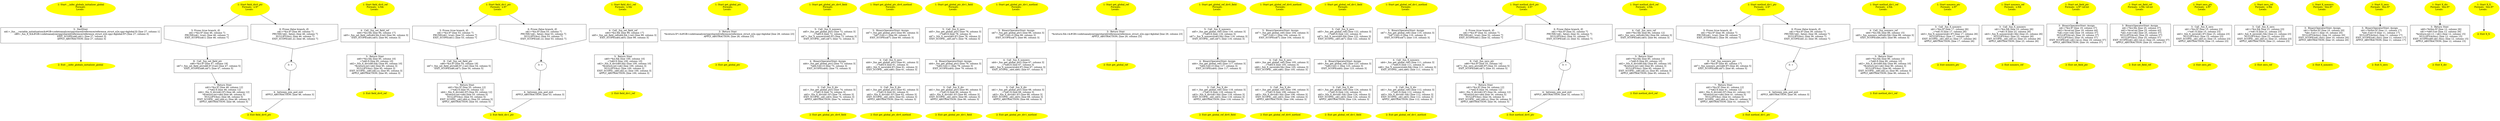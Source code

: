 /* @generated */
digraph cfg {
"__infer_globals_initializer_global.bdc08c089842ce08b974b22a75daf78e_1" [label="1: Start __infer_globals_initializer_global\nFormals: \nLocals:  \n  " color=yellow style=filled]
	

	 "__infer_globals_initializer_global.bdc08c089842ce08b974b22a75daf78e_1" -> "__infer_globals_initializer_global.bdc08c089842ce08b974b22a75daf78e_3" ;
"__infer_globals_initializer_global.bdc08c089842ce08b974b22a75daf78e_2" [label="2: Exit __infer_globals_initializer_global \n  " color=yellow style=filled]
	

"__infer_globals_initializer_global.bdc08c089842ce08b974b22a75daf78e_3" [label="3:  DeclStmt \n   n$1=_fun___variable_initialization(&#GB<codetoanalyze/cpp/shared/reference/reference_struct_e2e.cpp>$global:X) [line 27, column 1]\n  n$0=_fun_X_X(&#GB<codetoanalyze/cpp/shared/reference/reference_struct_e2e.cpp>$global:X*) [line 27, column 3]\n  EXIT_SCOPE(n$0,n$1); [line 27, column 3]\n  APPLY_ABSTRACTION; [line 27, column 3]\n " shape="box"]
	

	 "__infer_globals_initializer_global.bdc08c089842ce08b974b22a75daf78e_3" -> "__infer_globals_initializer_global.bdc08c089842ce08b974b22a75daf78e_2" ;
"field_div0_ptr(class X)#2555781581744357321.6b797bfc0b5ae2232a6e90651b2c1e32_1" [label="1: Start field_div0_ptr\nFormals:  x:X*\nLocals:  \n  " color=yellow style=filled]
	

	 "field_div0_ptr(class X)#2555781581744357321.6b797bfc0b5ae2232a6e90651b2c1e32_1" -> "field_div0_ptr(class X)#2555781581744357321.6b797bfc0b5ae2232a6e90651b2c1e32_5" ;
	 "field_div0_ptr(class X)#2555781581744357321.6b797bfc0b5ae2232a6e90651b2c1e32_1" -> "field_div0_ptr(class X)#2555781581744357321.6b797bfc0b5ae2232a6e90651b2c1e32_6" ;
"field_div0_ptr(class X)#2555781581744357321.6b797bfc0b5ae2232a6e90651b2c1e32_2" [label="2: Exit field_div0_ptr \n  " color=yellow style=filled]
	

"field_div0_ptr(class X)#2555781581744357321.6b797bfc0b5ae2232a6e90651b2c1e32_3" [label="3: + \n  " ]
	

	 "field_div0_ptr(class X)#2555781581744357321.6b797bfc0b5ae2232a6e90651b2c1e32_3" -> "field_div0_ptr(class X)#2555781581744357321.6b797bfc0b5ae2232a6e90651b2c1e32_4" ;
"field_div0_ptr(class X)#2555781581744357321.6b797bfc0b5ae2232a6e90651b2c1e32_4" [label="4:  between_join_and_exit \n   APPLY_ABSTRACTION; [line 46, column 3]\n " shape="box"]
	

	 "field_div0_ptr(class X)#2555781581744357321.6b797bfc0b5ae2232a6e90651b2c1e32_4" -> "field_div0_ptr(class X)#2555781581744357321.6b797bfc0b5ae2232a6e90651b2c1e32_2" ;
"field_div0_ptr(class X)#2555781581744357321.6b797bfc0b5ae2232a6e90651b2c1e32_5" [label="5: Prune (true branch, if) \n   n$1=*&x:X* [line 46, column 7]\n  PRUNE(n$1, true); [line 46, column 7]\n  EXIT_SCOPE(n$1); [line 46, column 7]\n " shape="invhouse"]
	

	 "field_div0_ptr(class X)#2555781581744357321.6b797bfc0b5ae2232a6e90651b2c1e32_5" -> "field_div0_ptr(class X)#2555781581744357321.6b797bfc0b5ae2232a6e90651b2c1e32_8" ;
"field_div0_ptr(class X)#2555781581744357321.6b797bfc0b5ae2232a6e90651b2c1e32_6" [label="6: Prune (false branch, if) \n   n$1=*&x:X* [line 46, column 7]\n  PRUNE(!n$1, false); [line 46, column 7]\n  NULLIFY(&x); [line 46, column 7]\n  EXIT_SCOPE(n$1,x); [line 46, column 7]\n " shape="invhouse"]
	

	 "field_div0_ptr(class X)#2555781581744357321.6b797bfc0b5ae2232a6e90651b2c1e32_6" -> "field_div0_ptr(class X)#2555781581744357321.6b797bfc0b5ae2232a6e90651b2c1e32_3" ;
"field_div0_ptr(class X)#2555781581744357321.6b797bfc0b5ae2232a6e90651b2c1e32_7" [label="7:  Return Stmt \n   n$2=*&x:X* [line 48, column 12]\n  _=*n$2:X [line 48, column 12]\n  n$4=_fun_X_div(n$2:X*) [line 48, column 12]\n  *&return:int=n$4 [line 48, column 5]\n  NULLIFY(&x); [line 48, column 5]\n  EXIT_SCOPE(_,n$2,n$4,x); [line 48, column 5]\n  APPLY_ABSTRACTION; [line 48, column 5]\n " shape="box"]
	

	 "field_div0_ptr(class X)#2555781581744357321.6b797bfc0b5ae2232a6e90651b2c1e32_7" -> "field_div0_ptr(class X)#2555781581744357321.6b797bfc0b5ae2232a6e90651b2c1e32_2" ;
"field_div0_ptr(class X)#2555781581744357321.6b797bfc0b5ae2232a6e90651b2c1e32_8" [label="8:  Call _fun_set_field_ptr \n   n$6=*&x:X* [line 47, column 19]\n  n$7=_fun_set_field_ptr(n$6:X*,0:int) [line 47, column 5]\n  EXIT_SCOPE(n$6,n$7); [line 47, column 5]\n " shape="box"]
	

	 "field_div0_ptr(class X)#2555781581744357321.6b797bfc0b5ae2232a6e90651b2c1e32_8" -> "field_div0_ptr(class X)#2555781581744357321.6b797bfc0b5ae2232a6e90651b2c1e32_7" ;
"field_div0_ref#11723804822630548942.b7eb5245bed0a75cdc2d181e5af92008_1" [label="1: Start field_div0_ref\nFormals:  x:X&\nLocals:  \n  " color=yellow style=filled]
	

	 "field_div0_ref#11723804822630548942.b7eb5245bed0a75cdc2d181e5af92008_1" -> "field_div0_ref#11723804822630548942.b7eb5245bed0a75cdc2d181e5af92008_4" ;
"field_div0_ref#11723804822630548942.b7eb5245bed0a75cdc2d181e5af92008_2" [label="2: Exit field_div0_ref \n  " color=yellow style=filled]
	

"field_div0_ref#11723804822630548942.b7eb5245bed0a75cdc2d181e5af92008_3" [label="3:  Return Stmt \n   n$0=*&x:X& [line 95, column 10]\n  _=*n$0:X [line 95, column 10]\n  n$2=_fun_X_div(n$0:X&) [line 95, column 10]\n  *&return:int=n$2 [line 95, column 3]\n  NULLIFY(&x); [line 95, column 3]\n  EXIT_SCOPE(_,n$0,n$2,x); [line 95, column 3]\n  APPLY_ABSTRACTION; [line 95, column 3]\n " shape="box"]
	

	 "field_div0_ref#11723804822630548942.b7eb5245bed0a75cdc2d181e5af92008_3" -> "field_div0_ref#11723804822630548942.b7eb5245bed0a75cdc2d181e5af92008_2" ;
"field_div0_ref#11723804822630548942.b7eb5245bed0a75cdc2d181e5af92008_4" [label="4:  Call _fun_set_field_ref \n   n$4=*&x:X& [line 94, column 17]\n  n$5=_fun_set_field_ref(n$4:X&,0:int) [line 94, column 3]\n  EXIT_SCOPE(n$4,n$5); [line 94, column 3]\n " shape="box"]
	

	 "field_div0_ref#11723804822630548942.b7eb5245bed0a75cdc2d181e5af92008_4" -> "field_div0_ref#11723804822630548942.b7eb5245bed0a75cdc2d181e5af92008_3" ;
"field_div1_ptr(class X)#10491775926176760544.81717de1848fc0d3e24eb39e45b574dd_1" [label="1: Start field_div1_ptr\nFormals:  x:X*\nLocals:  \n  " color=yellow style=filled]
	

	 "field_div1_ptr(class X)#10491775926176760544.81717de1848fc0d3e24eb39e45b574dd_1" -> "field_div1_ptr(class X)#10491775926176760544.81717de1848fc0d3e24eb39e45b574dd_5" ;
	 "field_div1_ptr(class X)#10491775926176760544.81717de1848fc0d3e24eb39e45b574dd_1" -> "field_div1_ptr(class X)#10491775926176760544.81717de1848fc0d3e24eb39e45b574dd_6" ;
"field_div1_ptr(class X)#10491775926176760544.81717de1848fc0d3e24eb39e45b574dd_2" [label="2: Exit field_div1_ptr \n  " color=yellow style=filled]
	

"field_div1_ptr(class X)#10491775926176760544.81717de1848fc0d3e24eb39e45b574dd_3" [label="3: + \n  " ]
	

	 "field_div1_ptr(class X)#10491775926176760544.81717de1848fc0d3e24eb39e45b574dd_3" -> "field_div1_ptr(class X)#10491775926176760544.81717de1848fc0d3e24eb39e45b574dd_4" ;
"field_div1_ptr(class X)#10491775926176760544.81717de1848fc0d3e24eb39e45b574dd_4" [label="4:  between_join_and_exit \n   APPLY_ABSTRACTION; [line 53, column 3]\n " shape="box"]
	

	 "field_div1_ptr(class X)#10491775926176760544.81717de1848fc0d3e24eb39e45b574dd_4" -> "field_div1_ptr(class X)#10491775926176760544.81717de1848fc0d3e24eb39e45b574dd_2" ;
"field_div1_ptr(class X)#10491775926176760544.81717de1848fc0d3e24eb39e45b574dd_5" [label="5: Prune (true branch, if) \n   n$1=*&x:X* [line 53, column 7]\n  PRUNE(n$1, true); [line 53, column 7]\n  EXIT_SCOPE(n$1); [line 53, column 7]\n " shape="invhouse"]
	

	 "field_div1_ptr(class X)#10491775926176760544.81717de1848fc0d3e24eb39e45b574dd_5" -> "field_div1_ptr(class X)#10491775926176760544.81717de1848fc0d3e24eb39e45b574dd_8" ;
"field_div1_ptr(class X)#10491775926176760544.81717de1848fc0d3e24eb39e45b574dd_6" [label="6: Prune (false branch, if) \n   n$1=*&x:X* [line 53, column 7]\n  PRUNE(!n$1, false); [line 53, column 7]\n  NULLIFY(&x); [line 53, column 7]\n  EXIT_SCOPE(n$1,x); [line 53, column 7]\n " shape="invhouse"]
	

	 "field_div1_ptr(class X)#10491775926176760544.81717de1848fc0d3e24eb39e45b574dd_6" -> "field_div1_ptr(class X)#10491775926176760544.81717de1848fc0d3e24eb39e45b574dd_3" ;
"field_div1_ptr(class X)#10491775926176760544.81717de1848fc0d3e24eb39e45b574dd_7" [label="7:  Return Stmt \n   n$2=*&x:X* [line 55, column 12]\n  _=*n$2:X [line 55, column 12]\n  n$4=_fun_X_div(n$2:X*) [line 55, column 12]\n  *&return:int=n$4 [line 55, column 5]\n  NULLIFY(&x); [line 55, column 5]\n  EXIT_SCOPE(_,n$2,n$4,x); [line 55, column 5]\n  APPLY_ABSTRACTION; [line 55, column 5]\n " shape="box"]
	

	 "field_div1_ptr(class X)#10491775926176760544.81717de1848fc0d3e24eb39e45b574dd_7" -> "field_div1_ptr(class X)#10491775926176760544.81717de1848fc0d3e24eb39e45b574dd_2" ;
"field_div1_ptr(class X)#10491775926176760544.81717de1848fc0d3e24eb39e45b574dd_8" [label="8:  Call _fun_set_field_ptr \n   n$6=*&x:X* [line 54, column 19]\n  n$7=_fun_set_field_ptr(n$6:X*,1:int) [line 54, column 5]\n  EXIT_SCOPE(n$6,n$7); [line 54, column 5]\n " shape="box"]
	

	 "field_div1_ptr(class X)#10491775926176760544.81717de1848fc0d3e24eb39e45b574dd_8" -> "field_div1_ptr(class X)#10491775926176760544.81717de1848fc0d3e24eb39e45b574dd_7" ;
"field_div1_ref#1499715418357335887.5b6e5f87301df1903e4a04faae98d6d5_1" [label="1: Start field_div1_ref\nFormals:  x:X&\nLocals:  \n  " color=yellow style=filled]
	

	 "field_div1_ref#1499715418357335887.5b6e5f87301df1903e4a04faae98d6d5_1" -> "field_div1_ref#1499715418357335887.5b6e5f87301df1903e4a04faae98d6d5_4" ;
"field_div1_ref#1499715418357335887.5b6e5f87301df1903e4a04faae98d6d5_2" [label="2: Exit field_div1_ref \n  " color=yellow style=filled]
	

"field_div1_ref#1499715418357335887.5b6e5f87301df1903e4a04faae98d6d5_3" [label="3:  Return Stmt \n   n$0=*&x:X& [line 100, column 10]\n  _=*n$0:X [line 100, column 10]\n  n$2=_fun_X_div(n$0:X&) [line 100, column 10]\n  *&return:int=n$2 [line 100, column 3]\n  NULLIFY(&x); [line 100, column 3]\n  EXIT_SCOPE(_,n$0,n$2,x); [line 100, column 3]\n  APPLY_ABSTRACTION; [line 100, column 3]\n " shape="box"]
	

	 "field_div1_ref#1499715418357335887.5b6e5f87301df1903e4a04faae98d6d5_3" -> "field_div1_ref#1499715418357335887.5b6e5f87301df1903e4a04faae98d6d5_2" ;
"field_div1_ref#1499715418357335887.5b6e5f87301df1903e4a04faae98d6d5_4" [label="4:  Call _fun_set_field_ref \n   n$4=*&x:X& [line 99, column 17]\n  n$5=_fun_set_field_ref(n$4:X&,1:int) [line 99, column 3]\n  EXIT_SCOPE(n$4,n$5); [line 99, column 3]\n " shape="box"]
	

	 "field_div1_ref#1499715418357335887.5b6e5f87301df1903e4a04faae98d6d5_4" -> "field_div1_ref#1499715418357335887.5b6e5f87301df1903e4a04faae98d6d5_3" ;
"get_global_ptr#6940583460992234632.3d4bb50869af20053c9b0c52091a0a39_1" [label="1: Start get_global_ptr\nFormals: \nLocals:  \n  " color=yellow style=filled]
	

	 "get_global_ptr#6940583460992234632.3d4bb50869af20053c9b0c52091a0a39_1" -> "get_global_ptr#6940583460992234632.3d4bb50869af20053c9b0c52091a0a39_3" ;
"get_global_ptr#6940583460992234632.3d4bb50869af20053c9b0c52091a0a39_2" [label="2: Exit get_global_ptr \n  " color=yellow style=filled]
	

"get_global_ptr#6940583460992234632.3d4bb50869af20053c9b0c52091a0a39_3" [label="3:  Return Stmt \n   *&return:X*=&#GB<codetoanalyze/cpp/shared/reference/reference_struct_e2e.cpp>$global [line 28, column 23]\n  APPLY_ABSTRACTION; [line 28, column 23]\n " shape="box"]
	

	 "get_global_ptr#6940583460992234632.3d4bb50869af20053c9b0c52091a0a39_3" -> "get_global_ptr#6940583460992234632.3d4bb50869af20053c9b0c52091a0a39_2" ;
"get_global_ptr_div0_field#8708891951617234281.85a5d13d32b9177abaa3c8c98323c45e_1" [label="1: Start get_global_ptr_div0_field\nFormals: \nLocals:  \n  " color=yellow style=filled]
	

	 "get_global_ptr_div0_field#8708891951617234281.85a5d13d32b9177abaa3c8c98323c45e_1" -> "get_global_ptr_div0_field#8708891951617234281.85a5d13d32b9177abaa3c8c98323c45e_5" ;
"get_global_ptr_div0_field#8708891951617234281.85a5d13d32b9177abaa3c8c98323c45e_2" [label="2: Exit get_global_ptr_div0_field \n  " color=yellow style=filled]
	

"get_global_ptr_div0_field#8708891951617234281.85a5d13d32b9177abaa3c8c98323c45e_3" [label="3:  Call _fun_X_div \n   n$1=_fun_get_global_ptr() [line 74, column 3]\n  _=*n$1:X [line 74, column 3]\n  n$3=_fun_X_div(n$1:X*) [line 74, column 3]\n  EXIT_SCOPE(_,n$1,n$3); [line 74, column 3]\n  APPLY_ABSTRACTION; [line 74, column 3]\n " shape="box"]
	

	 "get_global_ptr_div0_field#8708891951617234281.85a5d13d32b9177abaa3c8c98323c45e_3" -> "get_global_ptr_div0_field#8708891951617234281.85a5d13d32b9177abaa3c8c98323c45e_2" ;
"get_global_ptr_div0_field#8708891951617234281.85a5d13d32b9177abaa3c8c98323c45e_4" [label="4:  BinaryOperatorStmt: Assign \n   n$4=_fun_get_global_ptr() [line 73, column 3]\n  *n$4.f:int=0 [line 73, column 3]\n  EXIT_SCOPE(n$4); [line 73, column 3]\n " shape="box"]
	

	 "get_global_ptr_div0_field#8708891951617234281.85a5d13d32b9177abaa3c8c98323c45e_4" -> "get_global_ptr_div0_field#8708891951617234281.85a5d13d32b9177abaa3c8c98323c45e_3" ;
"get_global_ptr_div0_field#8708891951617234281.85a5d13d32b9177abaa3c8c98323c45e_5" [label="5:  Call _fun_X_nonzero \n   n$5=_fun_get_global_ptr() [line 72, column 3]\n  _=*n$5:X [line 72, column 3]\n  n$7=_fun_X_nonzero(n$5:X*) [line 72, column 3]\n  EXIT_SCOPE(_,n$5,n$7); [line 72, column 3]\n " shape="box"]
	

	 "get_global_ptr_div0_field#8708891951617234281.85a5d13d32b9177abaa3c8c98323c45e_5" -> "get_global_ptr_div0_field#8708891951617234281.85a5d13d32b9177abaa3c8c98323c45e_4" ;
"get_global_ptr_div0_method#6868600075123047675.d796dd8227b55f7d5d2ba2c1a06183dd_1" [label="1: Start get_global_ptr_div0_method\nFormals: \nLocals:  \n  " color=yellow style=filled]
	

	 "get_global_ptr_div0_method#6868600075123047675.d796dd8227b55f7d5d2ba2c1a06183dd_1" -> "get_global_ptr_div0_method#6868600075123047675.d796dd8227b55f7d5d2ba2c1a06183dd_5" ;
"get_global_ptr_div0_method#6868600075123047675.d796dd8227b55f7d5d2ba2c1a06183dd_2" [label="2: Exit get_global_ptr_div0_method \n  " color=yellow style=filled]
	

"get_global_ptr_div0_method#6868600075123047675.d796dd8227b55f7d5d2ba2c1a06183dd_3" [label="3:  Call _fun_X_div \n   n$1=_fun_get_global_ptr() [line 62, column 3]\n  _=*n$1:X [line 62, column 3]\n  n$3=_fun_X_div(n$1:X*) [line 62, column 3]\n  EXIT_SCOPE(_,n$1,n$3); [line 62, column 3]\n  APPLY_ABSTRACTION; [line 62, column 3]\n " shape="box"]
	

	 "get_global_ptr_div0_method#6868600075123047675.d796dd8227b55f7d5d2ba2c1a06183dd_3" -> "get_global_ptr_div0_method#6868600075123047675.d796dd8227b55f7d5d2ba2c1a06183dd_2" ;
"get_global_ptr_div0_method#6868600075123047675.d796dd8227b55f7d5d2ba2c1a06183dd_4" [label="4:  Call _fun_X_zero \n   n$4=_fun_get_global_ptr() [line 61, column 3]\n  _=*n$4:X [line 61, column 3]\n  n$6=_fun_X_zero(n$4:X*) [line 61, column 3]\n  EXIT_SCOPE(_,n$4,n$6); [line 61, column 3]\n " shape="box"]
	

	 "get_global_ptr_div0_method#6868600075123047675.d796dd8227b55f7d5d2ba2c1a06183dd_4" -> "get_global_ptr_div0_method#6868600075123047675.d796dd8227b55f7d5d2ba2c1a06183dd_3" ;
"get_global_ptr_div0_method#6868600075123047675.d796dd8227b55f7d5d2ba2c1a06183dd_5" [label="5:  BinaryOperatorStmt: Assign \n   n$7=_fun_get_global_ptr() [line 60, column 3]\n  *n$7.f:int=1 [line 60, column 3]\n  EXIT_SCOPE(n$7); [line 60, column 3]\n " shape="box"]
	

	 "get_global_ptr_div0_method#6868600075123047675.d796dd8227b55f7d5d2ba2c1a06183dd_5" -> "get_global_ptr_div0_method#6868600075123047675.d796dd8227b55f7d5d2ba2c1a06183dd_4" ;
"get_global_ptr_div1_field#6744083307199058304.94ebaff789d09fecbd24e3f8bfd75e70_1" [label="1: Start get_global_ptr_div1_field\nFormals: \nLocals:  \n  " color=yellow style=filled]
	

	 "get_global_ptr_div1_field#6744083307199058304.94ebaff789d09fecbd24e3f8bfd75e70_1" -> "get_global_ptr_div1_field#6744083307199058304.94ebaff789d09fecbd24e3f8bfd75e70_5" ;
"get_global_ptr_div1_field#6744083307199058304.94ebaff789d09fecbd24e3f8bfd75e70_2" [label="2: Exit get_global_ptr_div1_field \n  " color=yellow style=filled]
	

"get_global_ptr_div1_field#6744083307199058304.94ebaff789d09fecbd24e3f8bfd75e70_3" [label="3:  Call _fun_X_div \n   n$1=_fun_get_global_ptr() [line 80, column 3]\n  _=*n$1:X [line 80, column 3]\n  n$3=_fun_X_div(n$1:X*) [line 80, column 3]\n  EXIT_SCOPE(_,n$1,n$3); [line 80, column 3]\n  APPLY_ABSTRACTION; [line 80, column 3]\n " shape="box"]
	

	 "get_global_ptr_div1_field#6744083307199058304.94ebaff789d09fecbd24e3f8bfd75e70_3" -> "get_global_ptr_div1_field#6744083307199058304.94ebaff789d09fecbd24e3f8bfd75e70_2" ;
"get_global_ptr_div1_field#6744083307199058304.94ebaff789d09fecbd24e3f8bfd75e70_4" [label="4:  BinaryOperatorStmt: Assign \n   n$4=_fun_get_global_ptr() [line 79, column 3]\n  *n$4.f:int=1 [line 79, column 3]\n  EXIT_SCOPE(n$4); [line 79, column 3]\n " shape="box"]
	

	 "get_global_ptr_div1_field#6744083307199058304.94ebaff789d09fecbd24e3f8bfd75e70_4" -> "get_global_ptr_div1_field#6744083307199058304.94ebaff789d09fecbd24e3f8bfd75e70_3" ;
"get_global_ptr_div1_field#6744083307199058304.94ebaff789d09fecbd24e3f8bfd75e70_5" [label="5:  Call _fun_X_zero \n   n$5=_fun_get_global_ptr() [line 78, column 3]\n  _=*n$5:X [line 78, column 3]\n  n$7=_fun_X_zero(n$5:X*) [line 78, column 3]\n  EXIT_SCOPE(_,n$5,n$7); [line 78, column 3]\n " shape="box"]
	

	 "get_global_ptr_div1_field#6744083307199058304.94ebaff789d09fecbd24e3f8bfd75e70_5" -> "get_global_ptr_div1_field#6744083307199058304.94ebaff789d09fecbd24e3f8bfd75e70_4" ;
"get_global_ptr_div1_method#13320237176965265316.b7b17bcc9c036a753453d67e3683d764_1" [label="1: Start get_global_ptr_div1_method\nFormals: \nLocals:  \n  " color=yellow style=filled]
	

	 "get_global_ptr_div1_method#13320237176965265316.b7b17bcc9c036a753453d67e3683d764_1" -> "get_global_ptr_div1_method#13320237176965265316.b7b17bcc9c036a753453d67e3683d764_5" ;
"get_global_ptr_div1_method#13320237176965265316.b7b17bcc9c036a753453d67e3683d764_2" [label="2: Exit get_global_ptr_div1_method \n  " color=yellow style=filled]
	

"get_global_ptr_div1_method#13320237176965265316.b7b17bcc9c036a753453d67e3683d764_3" [label="3:  Call _fun_X_div \n   n$1=_fun_get_global_ptr() [line 68, column 3]\n  _=*n$1:X [line 68, column 3]\n  n$3=_fun_X_div(n$1:X*) [line 68, column 3]\n  EXIT_SCOPE(_,n$1,n$3); [line 68, column 3]\n  APPLY_ABSTRACTION; [line 68, column 3]\n " shape="box"]
	

	 "get_global_ptr_div1_method#13320237176965265316.b7b17bcc9c036a753453d67e3683d764_3" -> "get_global_ptr_div1_method#13320237176965265316.b7b17bcc9c036a753453d67e3683d764_2" ;
"get_global_ptr_div1_method#13320237176965265316.b7b17bcc9c036a753453d67e3683d764_4" [label="4:  Call _fun_X_nonzero \n   n$4=_fun_get_global_ptr() [line 67, column 3]\n  _=*n$4:X [line 67, column 3]\n  n$6=_fun_X_nonzero(n$4:X*) [line 67, column 3]\n  EXIT_SCOPE(_,n$4,n$6); [line 67, column 3]\n " shape="box"]
	

	 "get_global_ptr_div1_method#13320237176965265316.b7b17bcc9c036a753453d67e3683d764_4" -> "get_global_ptr_div1_method#13320237176965265316.b7b17bcc9c036a753453d67e3683d764_3" ;
"get_global_ptr_div1_method#13320237176965265316.b7b17bcc9c036a753453d67e3683d764_5" [label="5:  BinaryOperatorStmt: Assign \n   n$7=_fun_get_global_ptr() [line 66, column 3]\n  *n$7.f:int=0 [line 66, column 3]\n  EXIT_SCOPE(n$7); [line 66, column 3]\n " shape="box"]
	

	 "get_global_ptr_div1_method#13320237176965265316.b7b17bcc9c036a753453d67e3683d764_5" -> "get_global_ptr_div1_method#13320237176965265316.b7b17bcc9c036a753453d67e3683d764_4" ;
"get_global_ref#16631994563311505709.c5518847f25d69c08bc2da87c0d94d1b_1" [label="1: Start get_global_ref\nFormals: \nLocals:  \n  " color=yellow style=filled]
	

	 "get_global_ref#16631994563311505709.c5518847f25d69c08bc2da87c0d94d1b_1" -> "get_global_ref#16631994563311505709.c5518847f25d69c08bc2da87c0d94d1b_3" ;
"get_global_ref#16631994563311505709.c5518847f25d69c08bc2da87c0d94d1b_2" [label="2: Exit get_global_ref \n  " color=yellow style=filled]
	

"get_global_ref#16631994563311505709.c5518847f25d69c08bc2da87c0d94d1b_3" [label="3:  Return Stmt \n   *&return:X&=&#GB<codetoanalyze/cpp/shared/reference/reference_struct_e2e.cpp>$global [line 29, column 23]\n  APPLY_ABSTRACTION; [line 29, column 23]\n " shape="box"]
	

	 "get_global_ref#16631994563311505709.c5518847f25d69c08bc2da87c0d94d1b_3" -> "get_global_ref#16631994563311505709.c5518847f25d69c08bc2da87c0d94d1b_2" ;
"get_global_ref_div0_field#9894336115642083138.99dfafa929e6446e06064af81022e228_1" [label="1: Start get_global_ref_div0_field\nFormals: \nLocals:  \n  " color=yellow style=filled]
	

	 "get_global_ref_div0_field#9894336115642083138.99dfafa929e6446e06064af81022e228_1" -> "get_global_ref_div0_field#9894336115642083138.99dfafa929e6446e06064af81022e228_5" ;
"get_global_ref_div0_field#9894336115642083138.99dfafa929e6446e06064af81022e228_2" [label="2: Exit get_global_ref_div0_field \n  " color=yellow style=filled]
	

"get_global_ref_div0_field#9894336115642083138.99dfafa929e6446e06064af81022e228_3" [label="3:  Call _fun_X_div \n   n$1=_fun_get_global_ref() [line 118, column 3]\n  _=*n$1:X [line 118, column 3]\n  n$3=_fun_X_div(n$1:X&) [line 118, column 3]\n  EXIT_SCOPE(_,n$1,n$3); [line 118, column 3]\n  APPLY_ABSTRACTION; [line 118, column 3]\n " shape="box"]
	

	 "get_global_ref_div0_field#9894336115642083138.99dfafa929e6446e06064af81022e228_3" -> "get_global_ref_div0_field#9894336115642083138.99dfafa929e6446e06064af81022e228_2" ;
"get_global_ref_div0_field#9894336115642083138.99dfafa929e6446e06064af81022e228_4" [label="4:  BinaryOperatorStmt: Assign \n   n$4=_fun_get_global_ref() [line 117, column 3]\n  *n$4.f:int=0 [line 117, column 3]\n  EXIT_SCOPE(n$4); [line 117, column 3]\n " shape="box"]
	

	 "get_global_ref_div0_field#9894336115642083138.99dfafa929e6446e06064af81022e228_4" -> "get_global_ref_div0_field#9894336115642083138.99dfafa929e6446e06064af81022e228_3" ;
"get_global_ref_div0_field#9894336115642083138.99dfafa929e6446e06064af81022e228_5" [label="5:  Call _fun_X_nonzero \n   n$5=_fun_get_global_ref() [line 116, column 3]\n  _=*n$5:X [line 116, column 3]\n  n$7=_fun_X_nonzero(n$5:X&) [line 116, column 3]\n  EXIT_SCOPE(_,n$5,n$7); [line 116, column 3]\n " shape="box"]
	

	 "get_global_ref_div0_field#9894336115642083138.99dfafa929e6446e06064af81022e228_5" -> "get_global_ref_div0_field#9894336115642083138.99dfafa929e6446e06064af81022e228_4" ;
"get_global_ref_div0_method#4500024601676141702.703eacc20d3ff2ec6f40a78b62656e3a_1" [label="1: Start get_global_ref_div0_method\nFormals: \nLocals:  \n  " color=yellow style=filled]
	

	 "get_global_ref_div0_method#4500024601676141702.703eacc20d3ff2ec6f40a78b62656e3a_1" -> "get_global_ref_div0_method#4500024601676141702.703eacc20d3ff2ec6f40a78b62656e3a_5" ;
"get_global_ref_div0_method#4500024601676141702.703eacc20d3ff2ec6f40a78b62656e3a_2" [label="2: Exit get_global_ref_div0_method \n  " color=yellow style=filled]
	

"get_global_ref_div0_method#4500024601676141702.703eacc20d3ff2ec6f40a78b62656e3a_3" [label="3:  Call _fun_X_div \n   n$1=_fun_get_global_ref() [line 106, column 3]\n  _=*n$1:X [line 106, column 3]\n  n$3=_fun_X_div(n$1:X&) [line 106, column 3]\n  EXIT_SCOPE(_,n$1,n$3); [line 106, column 3]\n  APPLY_ABSTRACTION; [line 106, column 3]\n " shape="box"]
	

	 "get_global_ref_div0_method#4500024601676141702.703eacc20d3ff2ec6f40a78b62656e3a_3" -> "get_global_ref_div0_method#4500024601676141702.703eacc20d3ff2ec6f40a78b62656e3a_2" ;
"get_global_ref_div0_method#4500024601676141702.703eacc20d3ff2ec6f40a78b62656e3a_4" [label="4:  Call _fun_X_zero \n   n$4=_fun_get_global_ref() [line 105, column 3]\n  _=*n$4:X [line 105, column 3]\n  n$6=_fun_X_zero(n$4:X&) [line 105, column 3]\n  EXIT_SCOPE(_,n$4,n$6); [line 105, column 3]\n " shape="box"]
	

	 "get_global_ref_div0_method#4500024601676141702.703eacc20d3ff2ec6f40a78b62656e3a_4" -> "get_global_ref_div0_method#4500024601676141702.703eacc20d3ff2ec6f40a78b62656e3a_3" ;
"get_global_ref_div0_method#4500024601676141702.703eacc20d3ff2ec6f40a78b62656e3a_5" [label="5:  BinaryOperatorStmt: Assign \n   n$7=_fun_get_global_ref() [line 104, column 3]\n  *n$7.f:int=1 [line 104, column 3]\n  EXIT_SCOPE(n$7); [line 104, column 3]\n " shape="box"]
	

	 "get_global_ref_div0_method#4500024601676141702.703eacc20d3ff2ec6f40a78b62656e3a_5" -> "get_global_ref_div0_method#4500024601676141702.703eacc20d3ff2ec6f40a78b62656e3a_4" ;
"get_global_ref_div1_field#9400638526174087075.f2be9db8a45f6acda1c8ab83ffea2ce8_1" [label="1: Start get_global_ref_div1_field\nFormals: \nLocals:  \n  " color=yellow style=filled]
	

	 "get_global_ref_div1_field#9400638526174087075.f2be9db8a45f6acda1c8ab83ffea2ce8_1" -> "get_global_ref_div1_field#9400638526174087075.f2be9db8a45f6acda1c8ab83ffea2ce8_5" ;
"get_global_ref_div1_field#9400638526174087075.f2be9db8a45f6acda1c8ab83ffea2ce8_2" [label="2: Exit get_global_ref_div1_field \n  " color=yellow style=filled]
	

"get_global_ref_div1_field#9400638526174087075.f2be9db8a45f6acda1c8ab83ffea2ce8_3" [label="3:  Call _fun_X_div \n   n$1=_fun_get_global_ref() [line 124, column 3]\n  _=*n$1:X [line 124, column 3]\n  n$3=_fun_X_div(n$1:X&) [line 124, column 3]\n  EXIT_SCOPE(_,n$1,n$3); [line 124, column 3]\n  APPLY_ABSTRACTION; [line 124, column 3]\n " shape="box"]
	

	 "get_global_ref_div1_field#9400638526174087075.f2be9db8a45f6acda1c8ab83ffea2ce8_3" -> "get_global_ref_div1_field#9400638526174087075.f2be9db8a45f6acda1c8ab83ffea2ce8_2" ;
"get_global_ref_div1_field#9400638526174087075.f2be9db8a45f6acda1c8ab83ffea2ce8_4" [label="4:  BinaryOperatorStmt: Assign \n   n$4=_fun_get_global_ref() [line 123, column 3]\n  *n$4.f:int=1 [line 123, column 3]\n  EXIT_SCOPE(n$4); [line 123, column 3]\n " shape="box"]
	

	 "get_global_ref_div1_field#9400638526174087075.f2be9db8a45f6acda1c8ab83ffea2ce8_4" -> "get_global_ref_div1_field#9400638526174087075.f2be9db8a45f6acda1c8ab83ffea2ce8_3" ;
"get_global_ref_div1_field#9400638526174087075.f2be9db8a45f6acda1c8ab83ffea2ce8_5" [label="5:  Call _fun_X_zero \n   n$5=_fun_get_global_ref() [line 122, column 3]\n  _=*n$5:X [line 122, column 3]\n  n$7=_fun_X_zero(n$5:X&) [line 122, column 3]\n  EXIT_SCOPE(_,n$5,n$7); [line 122, column 3]\n " shape="box"]
	

	 "get_global_ref_div1_field#9400638526174087075.f2be9db8a45f6acda1c8ab83ffea2ce8_5" -> "get_global_ref_div1_field#9400638526174087075.f2be9db8a45f6acda1c8ab83ffea2ce8_4" ;
"get_global_ref_div1_method#9218905628510589917.1d66d8c44e8582bb6fcdcb7df79e3215_1" [label="1: Start get_global_ref_div1_method\nFormals: \nLocals:  \n  " color=yellow style=filled]
	

	 "get_global_ref_div1_method#9218905628510589917.1d66d8c44e8582bb6fcdcb7df79e3215_1" -> "get_global_ref_div1_method#9218905628510589917.1d66d8c44e8582bb6fcdcb7df79e3215_5" ;
"get_global_ref_div1_method#9218905628510589917.1d66d8c44e8582bb6fcdcb7df79e3215_2" [label="2: Exit get_global_ref_div1_method \n  " color=yellow style=filled]
	

"get_global_ref_div1_method#9218905628510589917.1d66d8c44e8582bb6fcdcb7df79e3215_3" [label="3:  Call _fun_X_div \n   n$1=_fun_get_global_ref() [line 112, column 3]\n  _=*n$1:X [line 112, column 3]\n  n$3=_fun_X_div(n$1:X&) [line 112, column 3]\n  EXIT_SCOPE(_,n$1,n$3); [line 112, column 3]\n  APPLY_ABSTRACTION; [line 112, column 3]\n " shape="box"]
	

	 "get_global_ref_div1_method#9218905628510589917.1d66d8c44e8582bb6fcdcb7df79e3215_3" -> "get_global_ref_div1_method#9218905628510589917.1d66d8c44e8582bb6fcdcb7df79e3215_2" ;
"get_global_ref_div1_method#9218905628510589917.1d66d8c44e8582bb6fcdcb7df79e3215_4" [label="4:  Call _fun_X_nonzero \n   n$4=_fun_get_global_ref() [line 111, column 3]\n  _=*n$4:X [line 111, column 3]\n  n$6=_fun_X_nonzero(n$4:X&) [line 111, column 3]\n  EXIT_SCOPE(_,n$4,n$6); [line 111, column 3]\n " shape="box"]
	

	 "get_global_ref_div1_method#9218905628510589917.1d66d8c44e8582bb6fcdcb7df79e3215_4" -> "get_global_ref_div1_method#9218905628510589917.1d66d8c44e8582bb6fcdcb7df79e3215_3" ;
"get_global_ref_div1_method#9218905628510589917.1d66d8c44e8582bb6fcdcb7df79e3215_5" [label="5:  BinaryOperatorStmt: Assign \n   n$7=_fun_get_global_ref() [line 110, column 3]\n  *n$7.f:int=0 [line 110, column 3]\n  EXIT_SCOPE(n$7); [line 110, column 3]\n " shape="box"]
	

	 "get_global_ref_div1_method#9218905628510589917.1d66d8c44e8582bb6fcdcb7df79e3215_5" -> "get_global_ref_div1_method#9218905628510589917.1d66d8c44e8582bb6fcdcb7df79e3215_4" ;
"method_div0_ptr(class X)#6106785648087401281.dd62393e799ba25c316919114a8426e7_1" [label="1: Start method_div0_ptr\nFormals:  x:X*\nLocals:  \n  " color=yellow style=filled]
	

	 "method_div0_ptr(class X)#6106785648087401281.dd62393e799ba25c316919114a8426e7_1" -> "method_div0_ptr(class X)#6106785648087401281.dd62393e799ba25c316919114a8426e7_5" ;
	 "method_div0_ptr(class X)#6106785648087401281.dd62393e799ba25c316919114a8426e7_1" -> "method_div0_ptr(class X)#6106785648087401281.dd62393e799ba25c316919114a8426e7_6" ;
"method_div0_ptr(class X)#6106785648087401281.dd62393e799ba25c316919114a8426e7_2" [label="2: Exit method_div0_ptr \n  " color=yellow style=filled]
	

"method_div0_ptr(class X)#6106785648087401281.dd62393e799ba25c316919114a8426e7_3" [label="3: + \n  " ]
	

	 "method_div0_ptr(class X)#6106785648087401281.dd62393e799ba25c316919114a8426e7_3" -> "method_div0_ptr(class X)#6106785648087401281.dd62393e799ba25c316919114a8426e7_4" ;
"method_div0_ptr(class X)#6106785648087401281.dd62393e799ba25c316919114a8426e7_4" [label="4:  between_join_and_exit \n   APPLY_ABSTRACTION; [line 32, column 3]\n " shape="box"]
	

	 "method_div0_ptr(class X)#6106785648087401281.dd62393e799ba25c316919114a8426e7_4" -> "method_div0_ptr(class X)#6106785648087401281.dd62393e799ba25c316919114a8426e7_2" ;
"method_div0_ptr(class X)#6106785648087401281.dd62393e799ba25c316919114a8426e7_5" [label="5: Prune (true branch, if) \n   n$1=*&x:X* [line 32, column 7]\n  PRUNE(n$1, true); [line 32, column 7]\n  EXIT_SCOPE(n$1); [line 32, column 7]\n " shape="invhouse"]
	

	 "method_div0_ptr(class X)#6106785648087401281.dd62393e799ba25c316919114a8426e7_5" -> "method_div0_ptr(class X)#6106785648087401281.dd62393e799ba25c316919114a8426e7_8" ;
"method_div0_ptr(class X)#6106785648087401281.dd62393e799ba25c316919114a8426e7_6" [label="6: Prune (false branch, if) \n   n$1=*&x:X* [line 32, column 7]\n  PRUNE(!n$1, false); [line 32, column 7]\n  NULLIFY(&x); [line 32, column 7]\n  EXIT_SCOPE(n$1,x); [line 32, column 7]\n " shape="invhouse"]
	

	 "method_div0_ptr(class X)#6106785648087401281.dd62393e799ba25c316919114a8426e7_6" -> "method_div0_ptr(class X)#6106785648087401281.dd62393e799ba25c316919114a8426e7_3" ;
"method_div0_ptr(class X)#6106785648087401281.dd62393e799ba25c316919114a8426e7_7" [label="7:  Return Stmt \n   n$2=*&x:X* [line 34, column 12]\n  _=*n$2:X [line 34, column 12]\n  n$4=_fun_X_div(n$2:X*) [line 34, column 12]\n  *&return:int=n$4 [line 34, column 5]\n  NULLIFY(&x); [line 34, column 5]\n  EXIT_SCOPE(_,n$2,n$4,x); [line 34, column 5]\n  APPLY_ABSTRACTION; [line 34, column 5]\n " shape="box"]
	

	 "method_div0_ptr(class X)#6106785648087401281.dd62393e799ba25c316919114a8426e7_7" -> "method_div0_ptr(class X)#6106785648087401281.dd62393e799ba25c316919114a8426e7_2" ;
"method_div0_ptr(class X)#6106785648087401281.dd62393e799ba25c316919114a8426e7_8" [label="8:  Call _fun_zero_ptr \n   n$6=*&x:X* [line 33, column 14]\n  n$7=_fun_zero_ptr(n$6:X*) [line 33, column 5]\n  EXIT_SCOPE(n$6,n$7); [line 33, column 5]\n " shape="box"]
	

	 "method_div0_ptr(class X)#6106785648087401281.dd62393e799ba25c316919114a8426e7_8" -> "method_div0_ptr(class X)#6106785648087401281.dd62393e799ba25c316919114a8426e7_7" ;
"method_div0_ref#12048348997540346822.5280d482da62ad0e098e3e6ad4e7915e_1" [label="1: Start method_div0_ref\nFormals:  x:X&\nLocals:  \n  " color=yellow style=filled]
	

	 "method_div0_ref#12048348997540346822.5280d482da62ad0e098e3e6ad4e7915e_1" -> "method_div0_ref#12048348997540346822.5280d482da62ad0e098e3e6ad4e7915e_4" ;
"method_div0_ref#12048348997540346822.5280d482da62ad0e098e3e6ad4e7915e_2" [label="2: Exit method_div0_ref \n  " color=yellow style=filled]
	

"method_div0_ref#12048348997540346822.5280d482da62ad0e098e3e6ad4e7915e_3" [label="3:  Return Stmt \n   n$0=*&x:X& [line 85, column 10]\n  _=*n$0:X [line 85, column 10]\n  n$2=_fun_X_div(n$0:X&) [line 85, column 10]\n  *&return:int=n$2 [line 85, column 3]\n  NULLIFY(&x); [line 85, column 3]\n  EXIT_SCOPE(_,n$0,n$2,x); [line 85, column 3]\n  APPLY_ABSTRACTION; [line 85, column 3]\n " shape="box"]
	

	 "method_div0_ref#12048348997540346822.5280d482da62ad0e098e3e6ad4e7915e_3" -> "method_div0_ref#12048348997540346822.5280d482da62ad0e098e3e6ad4e7915e_2" ;
"method_div0_ref#12048348997540346822.5280d482da62ad0e098e3e6ad4e7915e_4" [label="4:  Call _fun_zero_ref \n   n$4=*&x:X& [line 84, column 12]\n  n$5=_fun_zero_ref(n$4:X&) [line 84, column 3]\n  EXIT_SCOPE(n$4,n$5); [line 84, column 3]\n " shape="box"]
	

	 "method_div0_ref#12048348997540346822.5280d482da62ad0e098e3e6ad4e7915e_4" -> "method_div0_ref#12048348997540346822.5280d482da62ad0e098e3e6ad4e7915e_3" ;
"method_div1_ptr(class X)#3061685040798671000.64eb0c6fbbafc7f2c6db9ccea560251c_1" [label="1: Start method_div1_ptr\nFormals:  x:X*\nLocals:  \n  " color=yellow style=filled]
	

	 "method_div1_ptr(class X)#3061685040798671000.64eb0c6fbbafc7f2c6db9ccea560251c_1" -> "method_div1_ptr(class X)#3061685040798671000.64eb0c6fbbafc7f2c6db9ccea560251c_5" ;
	 "method_div1_ptr(class X)#3061685040798671000.64eb0c6fbbafc7f2c6db9ccea560251c_1" -> "method_div1_ptr(class X)#3061685040798671000.64eb0c6fbbafc7f2c6db9ccea560251c_6" ;
"method_div1_ptr(class X)#3061685040798671000.64eb0c6fbbafc7f2c6db9ccea560251c_2" [label="2: Exit method_div1_ptr \n  " color=yellow style=filled]
	

"method_div1_ptr(class X)#3061685040798671000.64eb0c6fbbafc7f2c6db9ccea560251c_3" [label="3: + \n  " ]
	

	 "method_div1_ptr(class X)#3061685040798671000.64eb0c6fbbafc7f2c6db9ccea560251c_3" -> "method_div1_ptr(class X)#3061685040798671000.64eb0c6fbbafc7f2c6db9ccea560251c_4" ;
"method_div1_ptr(class X)#3061685040798671000.64eb0c6fbbafc7f2c6db9ccea560251c_4" [label="4:  between_join_and_exit \n   APPLY_ABSTRACTION; [line 39, column 3]\n " shape="box"]
	

	 "method_div1_ptr(class X)#3061685040798671000.64eb0c6fbbafc7f2c6db9ccea560251c_4" -> "method_div1_ptr(class X)#3061685040798671000.64eb0c6fbbafc7f2c6db9ccea560251c_2" ;
"method_div1_ptr(class X)#3061685040798671000.64eb0c6fbbafc7f2c6db9ccea560251c_5" [label="5: Prune (true branch, if) \n   n$1=*&x:X* [line 39, column 7]\n  PRUNE(n$1, true); [line 39, column 7]\n  EXIT_SCOPE(n$1); [line 39, column 7]\n " shape="invhouse"]
	

	 "method_div1_ptr(class X)#3061685040798671000.64eb0c6fbbafc7f2c6db9ccea560251c_5" -> "method_div1_ptr(class X)#3061685040798671000.64eb0c6fbbafc7f2c6db9ccea560251c_8" ;
"method_div1_ptr(class X)#3061685040798671000.64eb0c6fbbafc7f2c6db9ccea560251c_6" [label="6: Prune (false branch, if) \n   n$1=*&x:X* [line 39, column 7]\n  PRUNE(!n$1, false); [line 39, column 7]\n  NULLIFY(&x); [line 39, column 7]\n  EXIT_SCOPE(n$1,x); [line 39, column 7]\n " shape="invhouse"]
	

	 "method_div1_ptr(class X)#3061685040798671000.64eb0c6fbbafc7f2c6db9ccea560251c_6" -> "method_div1_ptr(class X)#3061685040798671000.64eb0c6fbbafc7f2c6db9ccea560251c_3" ;
"method_div1_ptr(class X)#3061685040798671000.64eb0c6fbbafc7f2c6db9ccea560251c_7" [label="7:  Return Stmt \n   n$2=*&x:X* [line 41, column 12]\n  _=*n$2:X [line 41, column 12]\n  n$4=_fun_X_div(n$2:X*) [line 41, column 12]\n  *&return:int=n$4 [line 41, column 5]\n  NULLIFY(&x); [line 41, column 5]\n  EXIT_SCOPE(_,n$2,n$4,x); [line 41, column 5]\n  APPLY_ABSTRACTION; [line 41, column 5]\n " shape="box"]
	

	 "method_div1_ptr(class X)#3061685040798671000.64eb0c6fbbafc7f2c6db9ccea560251c_7" -> "method_div1_ptr(class X)#3061685040798671000.64eb0c6fbbafc7f2c6db9ccea560251c_2" ;
"method_div1_ptr(class X)#3061685040798671000.64eb0c6fbbafc7f2c6db9ccea560251c_8" [label="8:  Call _fun_nonzero_ptr \n   n$6=*&x:X* [line 40, column 17]\n  n$7=_fun_nonzero_ptr(n$6:X*) [line 40, column 5]\n  EXIT_SCOPE(n$6,n$7); [line 40, column 5]\n " shape="box"]
	

	 "method_div1_ptr(class X)#3061685040798671000.64eb0c6fbbafc7f2c6db9ccea560251c_8" -> "method_div1_ptr(class X)#3061685040798671000.64eb0c6fbbafc7f2c6db9ccea560251c_7" ;
"method_div1_ref#18445848838166655559.1ecfa9c02aff37ba12fb556cb038f32c_1" [label="1: Start method_div1_ref\nFormals:  x:X&\nLocals:  \n  " color=yellow style=filled]
	

	 "method_div1_ref#18445848838166655559.1ecfa9c02aff37ba12fb556cb038f32c_1" -> "method_div1_ref#18445848838166655559.1ecfa9c02aff37ba12fb556cb038f32c_4" ;
"method_div1_ref#18445848838166655559.1ecfa9c02aff37ba12fb556cb038f32c_2" [label="2: Exit method_div1_ref \n  " color=yellow style=filled]
	

"method_div1_ref#18445848838166655559.1ecfa9c02aff37ba12fb556cb038f32c_3" [label="3:  Return Stmt \n   n$0=*&x:X& [line 90, column 10]\n  _=*n$0:X [line 90, column 10]\n  n$2=_fun_X_div(n$0:X&) [line 90, column 10]\n  *&return:int=n$2 [line 90, column 3]\n  NULLIFY(&x); [line 90, column 3]\n  EXIT_SCOPE(_,n$0,n$2,x); [line 90, column 3]\n  APPLY_ABSTRACTION; [line 90, column 3]\n " shape="box"]
	

	 "method_div1_ref#18445848838166655559.1ecfa9c02aff37ba12fb556cb038f32c_3" -> "method_div1_ref#18445848838166655559.1ecfa9c02aff37ba12fb556cb038f32c_2" ;
"method_div1_ref#18445848838166655559.1ecfa9c02aff37ba12fb556cb038f32c_4" [label="4:  Call _fun_nonzero_ref \n   n$4=*&x:X& [line 89, column 15]\n  n$5=_fun_nonzero_ref(n$4:X&) [line 89, column 3]\n  EXIT_SCOPE(n$4,n$5); [line 89, column 3]\n " shape="box"]
	

	 "method_div1_ref#18445848838166655559.1ecfa9c02aff37ba12fb556cb038f32c_4" -> "method_div1_ref#18445848838166655559.1ecfa9c02aff37ba12fb556cb038f32c_3" ;
"nonzero_ptr(class X)#1716920554390102131.ab3e0f6dea34ce6bb6abf3732e2b1b66_1" [label="1: Start nonzero_ptr\nFormals:  x:X*\nLocals:  \n  " color=yellow style=filled]
	

	 "nonzero_ptr(class X)#1716920554390102131.ab3e0f6dea34ce6bb6abf3732e2b1b66_1" -> "nonzero_ptr(class X)#1716920554390102131.ab3e0f6dea34ce6bb6abf3732e2b1b66_3" ;
"nonzero_ptr(class X)#1716920554390102131.ab3e0f6dea34ce6bb6abf3732e2b1b66_2" [label="2: Exit nonzero_ptr \n  " color=yellow style=filled]
	

"nonzero_ptr(class X)#1716920554390102131.ab3e0f6dea34ce6bb6abf3732e2b1b66_3" [label="3:  Call _fun_X_nonzero \n   n$1=*&x:X* [line 17, column 26]\n  _=*n$1:X [line 17, column 26]\n  n$3=_fun_X_nonzero(n$1:X*) [line 17, column 26]\n  NULLIFY(&x); [line 17, column 26]\n  EXIT_SCOPE(_,n$1,n$3,x); [line 17, column 26]\n  APPLY_ABSTRACTION; [line 17, column 26]\n " shape="box"]
	

	 "nonzero_ptr(class X)#1716920554390102131.ab3e0f6dea34ce6bb6abf3732e2b1b66_3" -> "nonzero_ptr(class X)#1716920554390102131.ab3e0f6dea34ce6bb6abf3732e2b1b66_2" ;
"nonzero_ref#2062801655575406720.e5794366c34a5ecd10e2fd062a659f30_1" [label="1: Start nonzero_ref\nFormals:  x:X&\nLocals:  \n  " color=yellow style=filled]
	

	 "nonzero_ref#2062801655575406720.e5794366c34a5ecd10e2fd062a659f30_1" -> "nonzero_ref#2062801655575406720.e5794366c34a5ecd10e2fd062a659f30_3" ;
"nonzero_ref#2062801655575406720.e5794366c34a5ecd10e2fd062a659f30_2" [label="2: Exit nonzero_ref \n  " color=yellow style=filled]
	

"nonzero_ref#2062801655575406720.e5794366c34a5ecd10e2fd062a659f30_3" [label="3:  Call _fun_X_nonzero \n   n$1=*&x:X& [line 23, column 26]\n  _=*n$1:X [line 23, column 26]\n  n$3=_fun_X_nonzero(n$1:X&) [line 23, column 26]\n  NULLIFY(&x); [line 23, column 26]\n  EXIT_SCOPE(_,n$1,n$3,x); [line 23, column 26]\n  APPLY_ABSTRACTION; [line 23, column 26]\n " shape="box"]
	

	 "nonzero_ref#2062801655575406720.e5794366c34a5ecd10e2fd062a659f30_3" -> "nonzero_ref#2062801655575406720.e5794366c34a5ecd10e2fd062a659f30_2" ;
"set_field_ptr(class X)#10262801862810946974.624982a2696b528e07aa0054da333ca2_1" [label="1: Start set_field_ptr\nFormals:  x:X* val:int\nLocals:  \n  " color=yellow style=filled]
	

	 "set_field_ptr(class X)#10262801862810946974.624982a2696b528e07aa0054da333ca2_1" -> "set_field_ptr(class X)#10262801862810946974.624982a2696b528e07aa0054da333ca2_3" ;
"set_field_ptr(class X)#10262801862810946974.624982a2696b528e07aa0054da333ca2_2" [label="2: Exit set_field_ptr \n  " color=yellow style=filled]
	

"set_field_ptr(class X)#10262801862810946974.624982a2696b528e07aa0054da333ca2_3" [label="3:  BinaryOperatorStmt: Assign \n   n$1=*&x:X* [line 19, column 37]\n  n$2=*&val:int [line 19, column 44]\n  *n$1.f:int=n$2 [line 19, column 37]\n  NULLIFY(&val); [line 19, column 37]\n  NULLIFY(&x); [line 19, column 37]\n  EXIT_SCOPE(n$1,n$2,val,x); [line 19, column 37]\n  APPLY_ABSTRACTION; [line 19, column 37]\n " shape="box"]
	

	 "set_field_ptr(class X)#10262801862810946974.624982a2696b528e07aa0054da333ca2_3" -> "set_field_ptr(class X)#10262801862810946974.624982a2696b528e07aa0054da333ca2_2" ;
"set_field_ref#15177497547761982491.aa4620ee8933c900acc4164344e57432_1" [label="1: Start set_field_ref\nFormals:  x:X& val:int\nLocals:  \n  " color=yellow style=filled]
	

	 "set_field_ref#15177497547761982491.aa4620ee8933c900acc4164344e57432_1" -> "set_field_ref#15177497547761982491.aa4620ee8933c900acc4164344e57432_3" ;
"set_field_ref#15177497547761982491.aa4620ee8933c900acc4164344e57432_2" [label="2: Exit set_field_ref \n  " color=yellow style=filled]
	

"set_field_ref#15177497547761982491.aa4620ee8933c900acc4164344e57432_3" [label="3:  BinaryOperatorStmt: Assign \n   n$1=*&x:X& [line 25, column 37]\n  n$2=*&val:int [line 25, column 43]\n  *n$1.f:int=n$2 [line 25, column 37]\n  NULLIFY(&val); [line 25, column 37]\n  NULLIFY(&x); [line 25, column 37]\n  EXIT_SCOPE(n$1,n$2,val,x); [line 25, column 37]\n  APPLY_ABSTRACTION; [line 25, column 37]\n " shape="box"]
	

	 "set_field_ref#15177497547761982491.aa4620ee8933c900acc4164344e57432_3" -> "set_field_ref#15177497547761982491.aa4620ee8933c900acc4164344e57432_2" ;
"zero_ptr(class X)#12528709853087384868.d08145759acbbf21c345f01eb7eefc7e_1" [label="1: Start zero_ptr\nFormals:  x:X*\nLocals:  \n  " color=yellow style=filled]
	

	 "zero_ptr(class X)#12528709853087384868.d08145759acbbf21c345f01eb7eefc7e_1" -> "zero_ptr(class X)#12528709853087384868.d08145759acbbf21c345f01eb7eefc7e_3" ;
"zero_ptr(class X)#12528709853087384868.d08145759acbbf21c345f01eb7eefc7e_2" [label="2: Exit zero_ptr \n  " color=yellow style=filled]
	

"zero_ptr(class X)#12528709853087384868.d08145759acbbf21c345f01eb7eefc7e_3" [label="3:  Call _fun_X_zero \n   n$1=*&x:X* [line 15, column 23]\n  _=*n$1:X [line 15, column 23]\n  n$3=_fun_X_zero(n$1:X*) [line 15, column 23]\n  NULLIFY(&x); [line 15, column 23]\n  EXIT_SCOPE(_,n$1,n$3,x); [line 15, column 23]\n  APPLY_ABSTRACTION; [line 15, column 23]\n " shape="box"]
	

	 "zero_ptr(class X)#12528709853087384868.d08145759acbbf21c345f01eb7eefc7e_3" -> "zero_ptr(class X)#12528709853087384868.d08145759acbbf21c345f01eb7eefc7e_2" ;
"zero_ref#14077465191616488315.9f868765c76672369ef06a4d03ded4f3_1" [label="1: Start zero_ref\nFormals:  x:X&\nLocals:  \n  " color=yellow style=filled]
	

	 "zero_ref#14077465191616488315.9f868765c76672369ef06a4d03ded4f3_1" -> "zero_ref#14077465191616488315.9f868765c76672369ef06a4d03ded4f3_3" ;
"zero_ref#14077465191616488315.9f868765c76672369ef06a4d03ded4f3_2" [label="2: Exit zero_ref \n  " color=yellow style=filled]
	

"zero_ref#14077465191616488315.9f868765c76672369ef06a4d03ded4f3_3" [label="3:  Call _fun_X_zero \n   n$1=*&x:X& [line 21, column 23]\n  _=*n$1:X [line 21, column 23]\n  n$3=_fun_X_zero(n$1:X&) [line 21, column 23]\n  NULLIFY(&x); [line 21, column 23]\n  EXIT_SCOPE(_,n$1,n$3,x); [line 21, column 23]\n  APPLY_ABSTRACTION; [line 21, column 23]\n " shape="box"]
	

	 "zero_ref#14077465191616488315.9f868765c76672369ef06a4d03ded4f3_3" -> "zero_ref#14077465191616488315.9f868765c76672369ef06a4d03ded4f3_2" ;
"nonzero#X#(11619218627491700674).1d7c44c6589f4c816f501055b35038bc_1" [label="1: Start X_nonzero\nFormals:  this:X*\nLocals:  \n  " color=yellow style=filled]
	

	 "nonzero#X#(11619218627491700674).1d7c44c6589f4c816f501055b35038bc_1" -> "nonzero#X#(11619218627491700674).1d7c44c6589f4c816f501055b35038bc_3" ;
"nonzero#X#(11619218627491700674).1d7c44c6589f4c816f501055b35038bc_2" [label="2: Exit X_nonzero \n  " color=yellow style=filled]
	

"nonzero#X#(11619218627491700674).1d7c44c6589f4c816f501055b35038bc_3" [label="3:  BinaryOperatorStmt: Assign \n   n$1=*&this:X* [line 10, column 20]\n  *n$1.f:int=1 [line 10, column 20]\n  NULLIFY(&this); [line 10, column 20]\n  EXIT_SCOPE(n$1,this); [line 10, column 20]\n  APPLY_ABSTRACTION; [line 10, column 20]\n " shape="box"]
	

	 "nonzero#X#(11619218627491700674).1d7c44c6589f4c816f501055b35038bc_3" -> "nonzero#X#(11619218627491700674).1d7c44c6589f4c816f501055b35038bc_2" ;
"zero#X#(16299302305861440992).e13842f7b98f126e5d2188644c16a995_1" [label="1: Start X_zero\nFormals:  this:X*\nLocals:  \n  " color=yellow style=filled]
	

	 "zero#X#(16299302305861440992).e13842f7b98f126e5d2188644c16a995_1" -> "zero#X#(16299302305861440992).e13842f7b98f126e5d2188644c16a995_3" ;
"zero#X#(16299302305861440992).e13842f7b98f126e5d2188644c16a995_2" [label="2: Exit X_zero \n  " color=yellow style=filled]
	

"zero#X#(16299302305861440992).e13842f7b98f126e5d2188644c16a995_3" [label="3:  BinaryOperatorStmt: Assign \n   n$1=*&this:X* [line 11, column 17]\n  *n$1.f:int=0 [line 11, column 17]\n  NULLIFY(&this); [line 11, column 17]\n  EXIT_SCOPE(n$1,this); [line 11, column 17]\n  APPLY_ABSTRACTION; [line 11, column 17]\n " shape="box"]
	

	 "zero#X#(16299302305861440992).e13842f7b98f126e5d2188644c16a995_3" -> "zero#X#(16299302305861440992).e13842f7b98f126e5d2188644c16a995_2" ;
"div#X#(18085298371773708552).78228fdd912ebeeb718ac23bdc727c87_1" [label="1: Start X_div\nFormals:  this:X*\nLocals:  \n  " color=yellow style=filled]
	

	 "div#X#(18085298371773708552).78228fdd912ebeeb718ac23bdc727c87_1" -> "div#X#(18085298371773708552).78228fdd912ebeeb718ac23bdc727c87_3" ;
"div#X#(18085298371773708552).78228fdd912ebeeb718ac23bdc727c87_2" [label="2: Exit X_div \n  " color=yellow style=filled]
	

"div#X#(18085298371773708552).78228fdd912ebeeb718ac23bdc727c87_3" [label="3:  Return Stmt \n   n$0=*&this:X* [line 12, column 26]\n  n$1=*n$0.f:int [line 12, column 26]\n  *&return:int=(1 / n$1) [line 12, column 15]\n  NULLIFY(&this); [line 12, column 15]\n  EXIT_SCOPE(n$0,n$1,this); [line 12, column 15]\n  APPLY_ABSTRACTION; [line 12, column 15]\n " shape="box"]
	

	 "div#X#(18085298371773708552).78228fdd912ebeeb718ac23bdc727c87_3" -> "div#X#(18085298371773708552).78228fdd912ebeeb718ac23bdc727c87_2" ;
"X#X#{4951618003533511344}.a6c75b361b5e04dddb518f7e116a9ca2_1" [label="1: Start X_X\nFormals:  this:X*\nLocals:  \n  " color=yellow style=filled]
	

	 "X#X#{4951618003533511344}.a6c75b361b5e04dddb518f7e116a9ca2_1" -> "X#X#{4951618003533511344}.a6c75b361b5e04dddb518f7e116a9ca2_2" ;
"X#X#{4951618003533511344}.a6c75b361b5e04dddb518f7e116a9ca2_2" [label="2: Exit X_X \n  " color=yellow style=filled]
	

}
